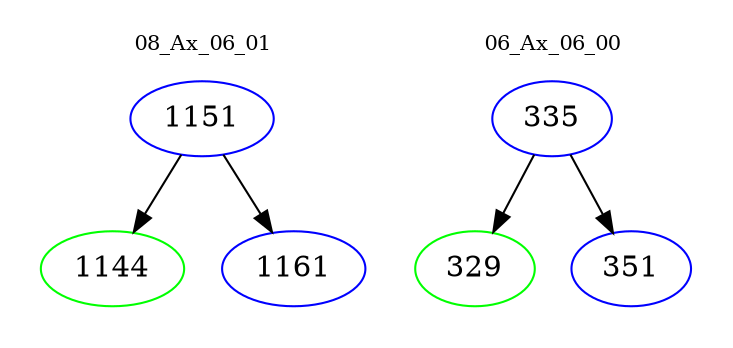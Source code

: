 digraph{
subgraph cluster_0 {
color = white
label = "08_Ax_06_01";
fontsize=10;
T0_1151 [label="1151", color="blue"]
T0_1151 -> T0_1144 [color="black"]
T0_1144 [label="1144", color="green"]
T0_1151 -> T0_1161 [color="black"]
T0_1161 [label="1161", color="blue"]
}
subgraph cluster_1 {
color = white
label = "06_Ax_06_00";
fontsize=10;
T1_335 [label="335", color="blue"]
T1_335 -> T1_329 [color="black"]
T1_329 [label="329", color="green"]
T1_335 -> T1_351 [color="black"]
T1_351 [label="351", color="blue"]
}
}
